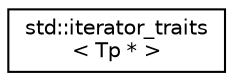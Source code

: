 digraph "Graphical Class Hierarchy"
{
  edge [fontname="Helvetica",fontsize="10",labelfontname="Helvetica",labelfontsize="10"];
  node [fontname="Helvetica",fontsize="10",shape=record];
  rankdir="LR";
  Node1 [label="std::iterator_traits\l\< Tp * \>",height=0.2,width=0.4,color="black", fillcolor="white", style="filled",URL="$structstd_1_1iterator__traits_3_01Tp_01_5_01_4.html",tooltip="Partial specialization for pointer types. "];
}
